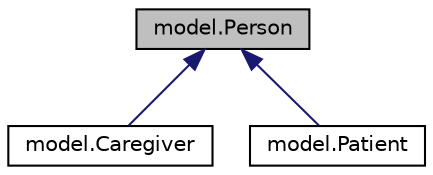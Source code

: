 digraph "model.Person"
{
 // LATEX_PDF_SIZE
  edge [fontname="Helvetica",fontsize="10",labelfontname="Helvetica",labelfontsize="10"];
  node [fontname="Helvetica",fontsize="10",shape=record];
  Node1 [label="model.Person",height=0.2,width=0.4,color="black", fillcolor="grey75", style="filled", fontcolor="black",tooltip=" "];
  Node1 -> Node2 [dir="back",color="midnightblue",fontsize="10",style="solid",fontname="Helvetica"];
  Node2 [label="model.Caregiver",height=0.2,width=0.4,color="black", fillcolor="white", style="filled",URL="$classmodel_1_1_caregiver.html",tooltip=" "];
  Node1 -> Node3 [dir="back",color="midnightblue",fontsize="10",style="solid",fontname="Helvetica"];
  Node3 [label="model.Patient",height=0.2,width=0.4,color="black", fillcolor="white", style="filled",URL="$classmodel_1_1_patient.html",tooltip=" "];
}

